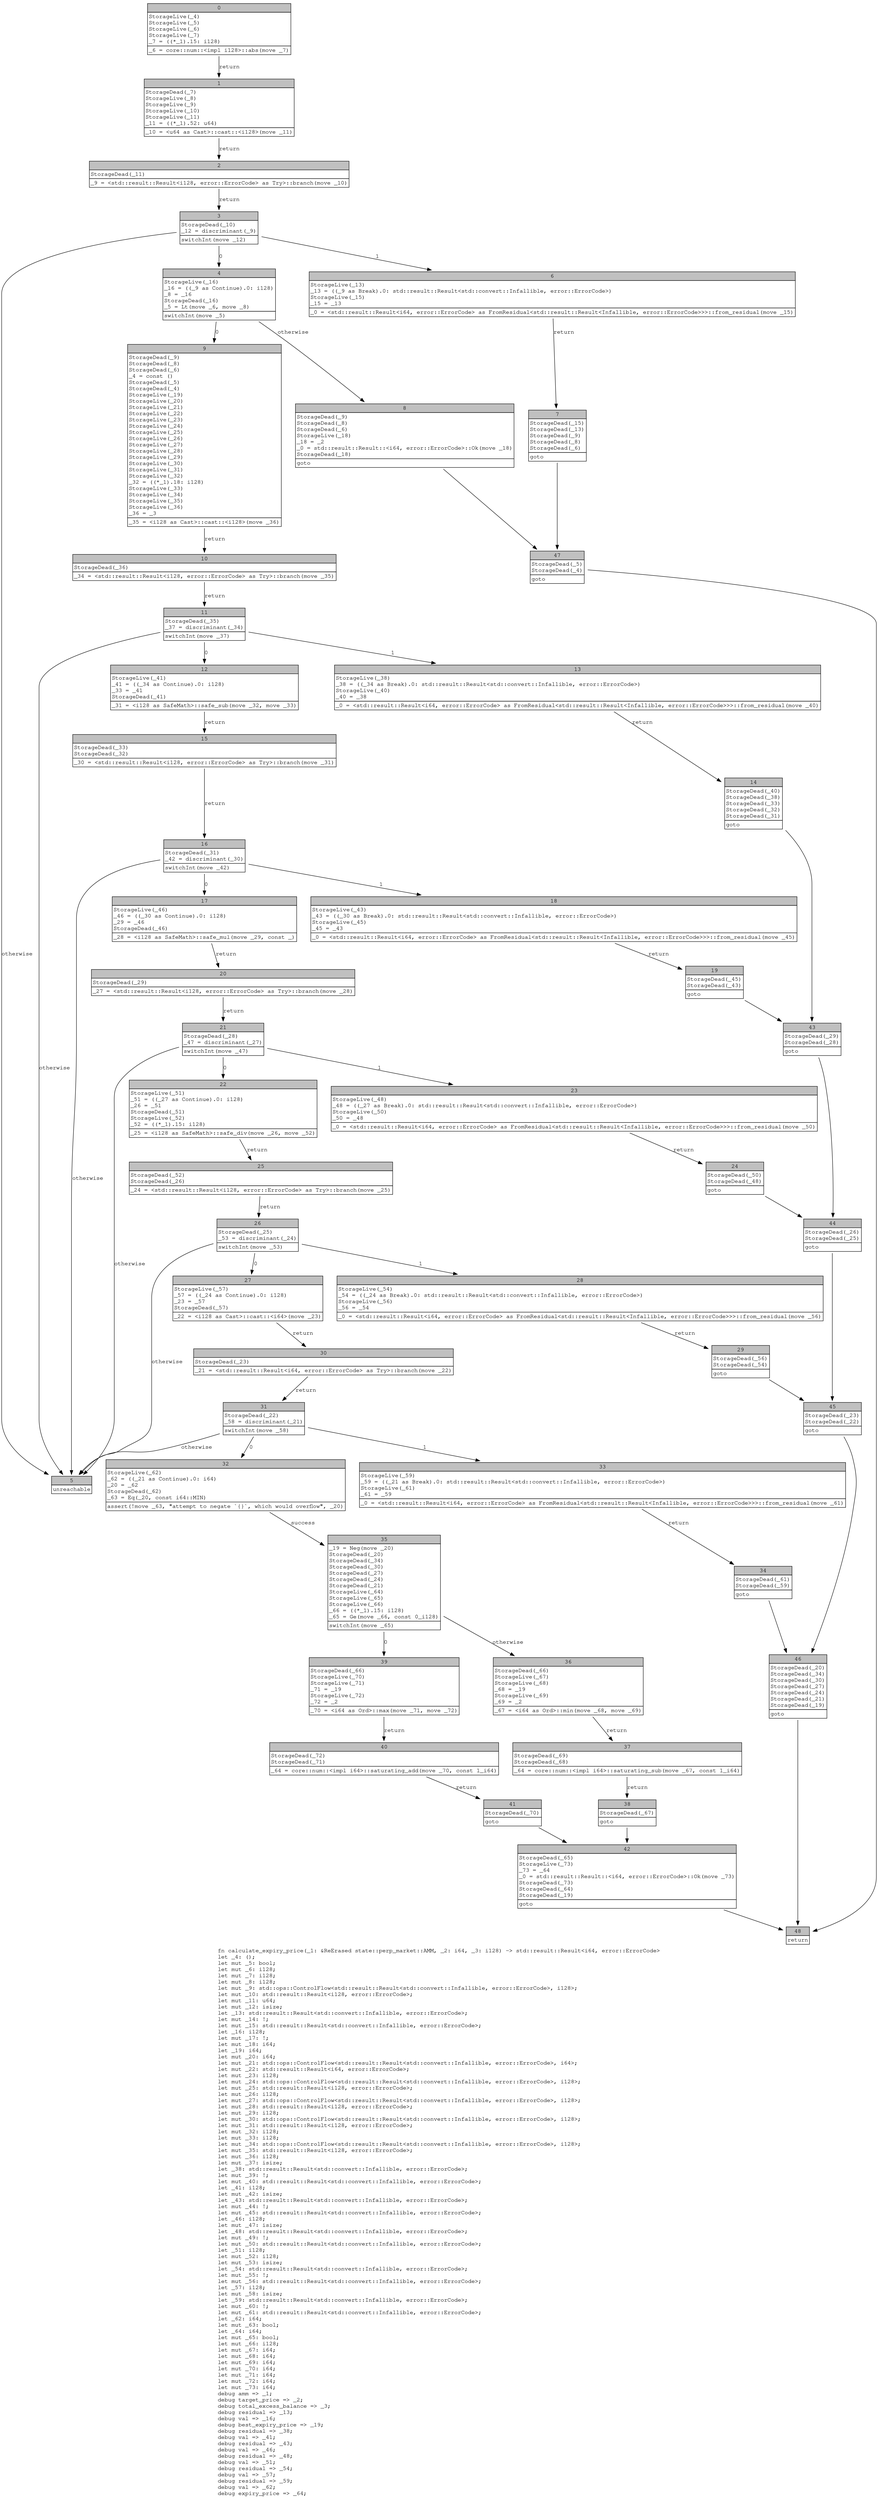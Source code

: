 digraph Mir_0_1817 {
    graph [fontname="Courier, monospace"];
    node [fontname="Courier, monospace"];
    edge [fontname="Courier, monospace"];
    label=<fn calculate_expiry_price(_1: &amp;ReErased state::perp_market::AMM, _2: i64, _3: i128) -&gt; std::result::Result&lt;i64, error::ErrorCode&gt;<br align="left"/>let _4: ();<br align="left"/>let mut _5: bool;<br align="left"/>let mut _6: i128;<br align="left"/>let mut _7: i128;<br align="left"/>let mut _8: i128;<br align="left"/>let mut _9: std::ops::ControlFlow&lt;std::result::Result&lt;std::convert::Infallible, error::ErrorCode&gt;, i128&gt;;<br align="left"/>let mut _10: std::result::Result&lt;i128, error::ErrorCode&gt;;<br align="left"/>let mut _11: u64;<br align="left"/>let mut _12: isize;<br align="left"/>let _13: std::result::Result&lt;std::convert::Infallible, error::ErrorCode&gt;;<br align="left"/>let mut _14: !;<br align="left"/>let mut _15: std::result::Result&lt;std::convert::Infallible, error::ErrorCode&gt;;<br align="left"/>let _16: i128;<br align="left"/>let mut _17: !;<br align="left"/>let mut _18: i64;<br align="left"/>let _19: i64;<br align="left"/>let mut _20: i64;<br align="left"/>let mut _21: std::ops::ControlFlow&lt;std::result::Result&lt;std::convert::Infallible, error::ErrorCode&gt;, i64&gt;;<br align="left"/>let mut _22: std::result::Result&lt;i64, error::ErrorCode&gt;;<br align="left"/>let mut _23: i128;<br align="left"/>let mut _24: std::ops::ControlFlow&lt;std::result::Result&lt;std::convert::Infallible, error::ErrorCode&gt;, i128&gt;;<br align="left"/>let mut _25: std::result::Result&lt;i128, error::ErrorCode&gt;;<br align="left"/>let mut _26: i128;<br align="left"/>let mut _27: std::ops::ControlFlow&lt;std::result::Result&lt;std::convert::Infallible, error::ErrorCode&gt;, i128&gt;;<br align="left"/>let mut _28: std::result::Result&lt;i128, error::ErrorCode&gt;;<br align="left"/>let mut _29: i128;<br align="left"/>let mut _30: std::ops::ControlFlow&lt;std::result::Result&lt;std::convert::Infallible, error::ErrorCode&gt;, i128&gt;;<br align="left"/>let mut _31: std::result::Result&lt;i128, error::ErrorCode&gt;;<br align="left"/>let mut _32: i128;<br align="left"/>let mut _33: i128;<br align="left"/>let mut _34: std::ops::ControlFlow&lt;std::result::Result&lt;std::convert::Infallible, error::ErrorCode&gt;, i128&gt;;<br align="left"/>let mut _35: std::result::Result&lt;i128, error::ErrorCode&gt;;<br align="left"/>let mut _36: i128;<br align="left"/>let mut _37: isize;<br align="left"/>let _38: std::result::Result&lt;std::convert::Infallible, error::ErrorCode&gt;;<br align="left"/>let mut _39: !;<br align="left"/>let mut _40: std::result::Result&lt;std::convert::Infallible, error::ErrorCode&gt;;<br align="left"/>let _41: i128;<br align="left"/>let mut _42: isize;<br align="left"/>let _43: std::result::Result&lt;std::convert::Infallible, error::ErrorCode&gt;;<br align="left"/>let mut _44: !;<br align="left"/>let mut _45: std::result::Result&lt;std::convert::Infallible, error::ErrorCode&gt;;<br align="left"/>let _46: i128;<br align="left"/>let mut _47: isize;<br align="left"/>let _48: std::result::Result&lt;std::convert::Infallible, error::ErrorCode&gt;;<br align="left"/>let mut _49: !;<br align="left"/>let mut _50: std::result::Result&lt;std::convert::Infallible, error::ErrorCode&gt;;<br align="left"/>let _51: i128;<br align="left"/>let mut _52: i128;<br align="left"/>let mut _53: isize;<br align="left"/>let _54: std::result::Result&lt;std::convert::Infallible, error::ErrorCode&gt;;<br align="left"/>let mut _55: !;<br align="left"/>let mut _56: std::result::Result&lt;std::convert::Infallible, error::ErrorCode&gt;;<br align="left"/>let _57: i128;<br align="left"/>let mut _58: isize;<br align="left"/>let _59: std::result::Result&lt;std::convert::Infallible, error::ErrorCode&gt;;<br align="left"/>let mut _60: !;<br align="left"/>let mut _61: std::result::Result&lt;std::convert::Infallible, error::ErrorCode&gt;;<br align="left"/>let _62: i64;<br align="left"/>let mut _63: bool;<br align="left"/>let _64: i64;<br align="left"/>let mut _65: bool;<br align="left"/>let mut _66: i128;<br align="left"/>let mut _67: i64;<br align="left"/>let mut _68: i64;<br align="left"/>let mut _69: i64;<br align="left"/>let mut _70: i64;<br align="left"/>let mut _71: i64;<br align="left"/>let mut _72: i64;<br align="left"/>let mut _73: i64;<br align="left"/>debug amm =&gt; _1;<br align="left"/>debug target_price =&gt; _2;<br align="left"/>debug total_excess_balance =&gt; _3;<br align="left"/>debug residual =&gt; _13;<br align="left"/>debug val =&gt; _16;<br align="left"/>debug best_expiry_price =&gt; _19;<br align="left"/>debug residual =&gt; _38;<br align="left"/>debug val =&gt; _41;<br align="left"/>debug residual =&gt; _43;<br align="left"/>debug val =&gt; _46;<br align="left"/>debug residual =&gt; _48;<br align="left"/>debug val =&gt; _51;<br align="left"/>debug residual =&gt; _54;<br align="left"/>debug val =&gt; _57;<br align="left"/>debug residual =&gt; _59;<br align="left"/>debug val =&gt; _62;<br align="left"/>debug expiry_price =&gt; _64;<br align="left"/>>;
    bb0__0_1817 [shape="none", label=<<table border="0" cellborder="1" cellspacing="0"><tr><td bgcolor="gray" align="center" colspan="1">0</td></tr><tr><td align="left" balign="left">StorageLive(_4)<br/>StorageLive(_5)<br/>StorageLive(_6)<br/>StorageLive(_7)<br/>_7 = ((*_1).15: i128)<br/></td></tr><tr><td align="left">_6 = core::num::&lt;impl i128&gt;::abs(move _7)</td></tr></table>>];
    bb1__0_1817 [shape="none", label=<<table border="0" cellborder="1" cellspacing="0"><tr><td bgcolor="gray" align="center" colspan="1">1</td></tr><tr><td align="left" balign="left">StorageDead(_7)<br/>StorageLive(_8)<br/>StorageLive(_9)<br/>StorageLive(_10)<br/>StorageLive(_11)<br/>_11 = ((*_1).52: u64)<br/></td></tr><tr><td align="left">_10 = &lt;u64 as Cast&gt;::cast::&lt;i128&gt;(move _11)</td></tr></table>>];
    bb2__0_1817 [shape="none", label=<<table border="0" cellborder="1" cellspacing="0"><tr><td bgcolor="gray" align="center" colspan="1">2</td></tr><tr><td align="left" balign="left">StorageDead(_11)<br/></td></tr><tr><td align="left">_9 = &lt;std::result::Result&lt;i128, error::ErrorCode&gt; as Try&gt;::branch(move _10)</td></tr></table>>];
    bb3__0_1817 [shape="none", label=<<table border="0" cellborder="1" cellspacing="0"><tr><td bgcolor="gray" align="center" colspan="1">3</td></tr><tr><td align="left" balign="left">StorageDead(_10)<br/>_12 = discriminant(_9)<br/></td></tr><tr><td align="left">switchInt(move _12)</td></tr></table>>];
    bb4__0_1817 [shape="none", label=<<table border="0" cellborder="1" cellspacing="0"><tr><td bgcolor="gray" align="center" colspan="1">4</td></tr><tr><td align="left" balign="left">StorageLive(_16)<br/>_16 = ((_9 as Continue).0: i128)<br/>_8 = _16<br/>StorageDead(_16)<br/>_5 = Lt(move _6, move _8)<br/></td></tr><tr><td align="left">switchInt(move _5)</td></tr></table>>];
    bb5__0_1817 [shape="none", label=<<table border="0" cellborder="1" cellspacing="0"><tr><td bgcolor="gray" align="center" colspan="1">5</td></tr><tr><td align="left">unreachable</td></tr></table>>];
    bb6__0_1817 [shape="none", label=<<table border="0" cellborder="1" cellspacing="0"><tr><td bgcolor="gray" align="center" colspan="1">6</td></tr><tr><td align="left" balign="left">StorageLive(_13)<br/>_13 = ((_9 as Break).0: std::result::Result&lt;std::convert::Infallible, error::ErrorCode&gt;)<br/>StorageLive(_15)<br/>_15 = _13<br/></td></tr><tr><td align="left">_0 = &lt;std::result::Result&lt;i64, error::ErrorCode&gt; as FromResidual&lt;std::result::Result&lt;Infallible, error::ErrorCode&gt;&gt;&gt;::from_residual(move _15)</td></tr></table>>];
    bb7__0_1817 [shape="none", label=<<table border="0" cellborder="1" cellspacing="0"><tr><td bgcolor="gray" align="center" colspan="1">7</td></tr><tr><td align="left" balign="left">StorageDead(_15)<br/>StorageDead(_13)<br/>StorageDead(_9)<br/>StorageDead(_8)<br/>StorageDead(_6)<br/></td></tr><tr><td align="left">goto</td></tr></table>>];
    bb8__0_1817 [shape="none", label=<<table border="0" cellborder="1" cellspacing="0"><tr><td bgcolor="gray" align="center" colspan="1">8</td></tr><tr><td align="left" balign="left">StorageDead(_9)<br/>StorageDead(_8)<br/>StorageDead(_6)<br/>StorageLive(_18)<br/>_18 = _2<br/>_0 = std::result::Result::&lt;i64, error::ErrorCode&gt;::Ok(move _18)<br/>StorageDead(_18)<br/></td></tr><tr><td align="left">goto</td></tr></table>>];
    bb9__0_1817 [shape="none", label=<<table border="0" cellborder="1" cellspacing="0"><tr><td bgcolor="gray" align="center" colspan="1">9</td></tr><tr><td align="left" balign="left">StorageDead(_9)<br/>StorageDead(_8)<br/>StorageDead(_6)<br/>_4 = const ()<br/>StorageDead(_5)<br/>StorageDead(_4)<br/>StorageLive(_19)<br/>StorageLive(_20)<br/>StorageLive(_21)<br/>StorageLive(_22)<br/>StorageLive(_23)<br/>StorageLive(_24)<br/>StorageLive(_25)<br/>StorageLive(_26)<br/>StorageLive(_27)<br/>StorageLive(_28)<br/>StorageLive(_29)<br/>StorageLive(_30)<br/>StorageLive(_31)<br/>StorageLive(_32)<br/>_32 = ((*_1).18: i128)<br/>StorageLive(_33)<br/>StorageLive(_34)<br/>StorageLive(_35)<br/>StorageLive(_36)<br/>_36 = _3<br/></td></tr><tr><td align="left">_35 = &lt;i128 as Cast&gt;::cast::&lt;i128&gt;(move _36)</td></tr></table>>];
    bb10__0_1817 [shape="none", label=<<table border="0" cellborder="1" cellspacing="0"><tr><td bgcolor="gray" align="center" colspan="1">10</td></tr><tr><td align="left" balign="left">StorageDead(_36)<br/></td></tr><tr><td align="left">_34 = &lt;std::result::Result&lt;i128, error::ErrorCode&gt; as Try&gt;::branch(move _35)</td></tr></table>>];
    bb11__0_1817 [shape="none", label=<<table border="0" cellborder="1" cellspacing="0"><tr><td bgcolor="gray" align="center" colspan="1">11</td></tr><tr><td align="left" balign="left">StorageDead(_35)<br/>_37 = discriminant(_34)<br/></td></tr><tr><td align="left">switchInt(move _37)</td></tr></table>>];
    bb12__0_1817 [shape="none", label=<<table border="0" cellborder="1" cellspacing="0"><tr><td bgcolor="gray" align="center" colspan="1">12</td></tr><tr><td align="left" balign="left">StorageLive(_41)<br/>_41 = ((_34 as Continue).0: i128)<br/>_33 = _41<br/>StorageDead(_41)<br/></td></tr><tr><td align="left">_31 = &lt;i128 as SafeMath&gt;::safe_sub(move _32, move _33)</td></tr></table>>];
    bb13__0_1817 [shape="none", label=<<table border="0" cellborder="1" cellspacing="0"><tr><td bgcolor="gray" align="center" colspan="1">13</td></tr><tr><td align="left" balign="left">StorageLive(_38)<br/>_38 = ((_34 as Break).0: std::result::Result&lt;std::convert::Infallible, error::ErrorCode&gt;)<br/>StorageLive(_40)<br/>_40 = _38<br/></td></tr><tr><td align="left">_0 = &lt;std::result::Result&lt;i64, error::ErrorCode&gt; as FromResidual&lt;std::result::Result&lt;Infallible, error::ErrorCode&gt;&gt;&gt;::from_residual(move _40)</td></tr></table>>];
    bb14__0_1817 [shape="none", label=<<table border="0" cellborder="1" cellspacing="0"><tr><td bgcolor="gray" align="center" colspan="1">14</td></tr><tr><td align="left" balign="left">StorageDead(_40)<br/>StorageDead(_38)<br/>StorageDead(_33)<br/>StorageDead(_32)<br/>StorageDead(_31)<br/></td></tr><tr><td align="left">goto</td></tr></table>>];
    bb15__0_1817 [shape="none", label=<<table border="0" cellborder="1" cellspacing="0"><tr><td bgcolor="gray" align="center" colspan="1">15</td></tr><tr><td align="left" balign="left">StorageDead(_33)<br/>StorageDead(_32)<br/></td></tr><tr><td align="left">_30 = &lt;std::result::Result&lt;i128, error::ErrorCode&gt; as Try&gt;::branch(move _31)</td></tr></table>>];
    bb16__0_1817 [shape="none", label=<<table border="0" cellborder="1" cellspacing="0"><tr><td bgcolor="gray" align="center" colspan="1">16</td></tr><tr><td align="left" balign="left">StorageDead(_31)<br/>_42 = discriminant(_30)<br/></td></tr><tr><td align="left">switchInt(move _42)</td></tr></table>>];
    bb17__0_1817 [shape="none", label=<<table border="0" cellborder="1" cellspacing="0"><tr><td bgcolor="gray" align="center" colspan="1">17</td></tr><tr><td align="left" balign="left">StorageLive(_46)<br/>_46 = ((_30 as Continue).0: i128)<br/>_29 = _46<br/>StorageDead(_46)<br/></td></tr><tr><td align="left">_28 = &lt;i128 as SafeMath&gt;::safe_mul(move _29, const _)</td></tr></table>>];
    bb18__0_1817 [shape="none", label=<<table border="0" cellborder="1" cellspacing="0"><tr><td bgcolor="gray" align="center" colspan="1">18</td></tr><tr><td align="left" balign="left">StorageLive(_43)<br/>_43 = ((_30 as Break).0: std::result::Result&lt;std::convert::Infallible, error::ErrorCode&gt;)<br/>StorageLive(_45)<br/>_45 = _43<br/></td></tr><tr><td align="left">_0 = &lt;std::result::Result&lt;i64, error::ErrorCode&gt; as FromResidual&lt;std::result::Result&lt;Infallible, error::ErrorCode&gt;&gt;&gt;::from_residual(move _45)</td></tr></table>>];
    bb19__0_1817 [shape="none", label=<<table border="0" cellborder="1" cellspacing="0"><tr><td bgcolor="gray" align="center" colspan="1">19</td></tr><tr><td align="left" balign="left">StorageDead(_45)<br/>StorageDead(_43)<br/></td></tr><tr><td align="left">goto</td></tr></table>>];
    bb20__0_1817 [shape="none", label=<<table border="0" cellborder="1" cellspacing="0"><tr><td bgcolor="gray" align="center" colspan="1">20</td></tr><tr><td align="left" balign="left">StorageDead(_29)<br/></td></tr><tr><td align="left">_27 = &lt;std::result::Result&lt;i128, error::ErrorCode&gt; as Try&gt;::branch(move _28)</td></tr></table>>];
    bb21__0_1817 [shape="none", label=<<table border="0" cellborder="1" cellspacing="0"><tr><td bgcolor="gray" align="center" colspan="1">21</td></tr><tr><td align="left" balign="left">StorageDead(_28)<br/>_47 = discriminant(_27)<br/></td></tr><tr><td align="left">switchInt(move _47)</td></tr></table>>];
    bb22__0_1817 [shape="none", label=<<table border="0" cellborder="1" cellspacing="0"><tr><td bgcolor="gray" align="center" colspan="1">22</td></tr><tr><td align="left" balign="left">StorageLive(_51)<br/>_51 = ((_27 as Continue).0: i128)<br/>_26 = _51<br/>StorageDead(_51)<br/>StorageLive(_52)<br/>_52 = ((*_1).15: i128)<br/></td></tr><tr><td align="left">_25 = &lt;i128 as SafeMath&gt;::safe_div(move _26, move _52)</td></tr></table>>];
    bb23__0_1817 [shape="none", label=<<table border="0" cellborder="1" cellspacing="0"><tr><td bgcolor="gray" align="center" colspan="1">23</td></tr><tr><td align="left" balign="left">StorageLive(_48)<br/>_48 = ((_27 as Break).0: std::result::Result&lt;std::convert::Infallible, error::ErrorCode&gt;)<br/>StorageLive(_50)<br/>_50 = _48<br/></td></tr><tr><td align="left">_0 = &lt;std::result::Result&lt;i64, error::ErrorCode&gt; as FromResidual&lt;std::result::Result&lt;Infallible, error::ErrorCode&gt;&gt;&gt;::from_residual(move _50)</td></tr></table>>];
    bb24__0_1817 [shape="none", label=<<table border="0" cellborder="1" cellspacing="0"><tr><td bgcolor="gray" align="center" colspan="1">24</td></tr><tr><td align="left" balign="left">StorageDead(_50)<br/>StorageDead(_48)<br/></td></tr><tr><td align="left">goto</td></tr></table>>];
    bb25__0_1817 [shape="none", label=<<table border="0" cellborder="1" cellspacing="0"><tr><td bgcolor="gray" align="center" colspan="1">25</td></tr><tr><td align="left" balign="left">StorageDead(_52)<br/>StorageDead(_26)<br/></td></tr><tr><td align="left">_24 = &lt;std::result::Result&lt;i128, error::ErrorCode&gt; as Try&gt;::branch(move _25)</td></tr></table>>];
    bb26__0_1817 [shape="none", label=<<table border="0" cellborder="1" cellspacing="0"><tr><td bgcolor="gray" align="center" colspan="1">26</td></tr><tr><td align="left" balign="left">StorageDead(_25)<br/>_53 = discriminant(_24)<br/></td></tr><tr><td align="left">switchInt(move _53)</td></tr></table>>];
    bb27__0_1817 [shape="none", label=<<table border="0" cellborder="1" cellspacing="0"><tr><td bgcolor="gray" align="center" colspan="1">27</td></tr><tr><td align="left" balign="left">StorageLive(_57)<br/>_57 = ((_24 as Continue).0: i128)<br/>_23 = _57<br/>StorageDead(_57)<br/></td></tr><tr><td align="left">_22 = &lt;i128 as Cast&gt;::cast::&lt;i64&gt;(move _23)</td></tr></table>>];
    bb28__0_1817 [shape="none", label=<<table border="0" cellborder="1" cellspacing="0"><tr><td bgcolor="gray" align="center" colspan="1">28</td></tr><tr><td align="left" balign="left">StorageLive(_54)<br/>_54 = ((_24 as Break).0: std::result::Result&lt;std::convert::Infallible, error::ErrorCode&gt;)<br/>StorageLive(_56)<br/>_56 = _54<br/></td></tr><tr><td align="left">_0 = &lt;std::result::Result&lt;i64, error::ErrorCode&gt; as FromResidual&lt;std::result::Result&lt;Infallible, error::ErrorCode&gt;&gt;&gt;::from_residual(move _56)</td></tr></table>>];
    bb29__0_1817 [shape="none", label=<<table border="0" cellborder="1" cellspacing="0"><tr><td bgcolor="gray" align="center" colspan="1">29</td></tr><tr><td align="left" balign="left">StorageDead(_56)<br/>StorageDead(_54)<br/></td></tr><tr><td align="left">goto</td></tr></table>>];
    bb30__0_1817 [shape="none", label=<<table border="0" cellborder="1" cellspacing="0"><tr><td bgcolor="gray" align="center" colspan="1">30</td></tr><tr><td align="left" balign="left">StorageDead(_23)<br/></td></tr><tr><td align="left">_21 = &lt;std::result::Result&lt;i64, error::ErrorCode&gt; as Try&gt;::branch(move _22)</td></tr></table>>];
    bb31__0_1817 [shape="none", label=<<table border="0" cellborder="1" cellspacing="0"><tr><td bgcolor="gray" align="center" colspan="1">31</td></tr><tr><td align="left" balign="left">StorageDead(_22)<br/>_58 = discriminant(_21)<br/></td></tr><tr><td align="left">switchInt(move _58)</td></tr></table>>];
    bb32__0_1817 [shape="none", label=<<table border="0" cellborder="1" cellspacing="0"><tr><td bgcolor="gray" align="center" colspan="1">32</td></tr><tr><td align="left" balign="left">StorageLive(_62)<br/>_62 = ((_21 as Continue).0: i64)<br/>_20 = _62<br/>StorageDead(_62)<br/>_63 = Eq(_20, const i64::MIN)<br/></td></tr><tr><td align="left">assert(!move _63, &quot;attempt to negate `{}`, which would overflow&quot;, _20)</td></tr></table>>];
    bb33__0_1817 [shape="none", label=<<table border="0" cellborder="1" cellspacing="0"><tr><td bgcolor="gray" align="center" colspan="1">33</td></tr><tr><td align="left" balign="left">StorageLive(_59)<br/>_59 = ((_21 as Break).0: std::result::Result&lt;std::convert::Infallible, error::ErrorCode&gt;)<br/>StorageLive(_61)<br/>_61 = _59<br/></td></tr><tr><td align="left">_0 = &lt;std::result::Result&lt;i64, error::ErrorCode&gt; as FromResidual&lt;std::result::Result&lt;Infallible, error::ErrorCode&gt;&gt;&gt;::from_residual(move _61)</td></tr></table>>];
    bb34__0_1817 [shape="none", label=<<table border="0" cellborder="1" cellspacing="0"><tr><td bgcolor="gray" align="center" colspan="1">34</td></tr><tr><td align="left" balign="left">StorageDead(_61)<br/>StorageDead(_59)<br/></td></tr><tr><td align="left">goto</td></tr></table>>];
    bb35__0_1817 [shape="none", label=<<table border="0" cellborder="1" cellspacing="0"><tr><td bgcolor="gray" align="center" colspan="1">35</td></tr><tr><td align="left" balign="left">_19 = Neg(move _20)<br/>StorageDead(_20)<br/>StorageDead(_34)<br/>StorageDead(_30)<br/>StorageDead(_27)<br/>StorageDead(_24)<br/>StorageDead(_21)<br/>StorageLive(_64)<br/>StorageLive(_65)<br/>StorageLive(_66)<br/>_66 = ((*_1).15: i128)<br/>_65 = Ge(move _66, const 0_i128)<br/></td></tr><tr><td align="left">switchInt(move _65)</td></tr></table>>];
    bb36__0_1817 [shape="none", label=<<table border="0" cellborder="1" cellspacing="0"><tr><td bgcolor="gray" align="center" colspan="1">36</td></tr><tr><td align="left" balign="left">StorageDead(_66)<br/>StorageLive(_67)<br/>StorageLive(_68)<br/>_68 = _19<br/>StorageLive(_69)<br/>_69 = _2<br/></td></tr><tr><td align="left">_67 = &lt;i64 as Ord&gt;::min(move _68, move _69)</td></tr></table>>];
    bb37__0_1817 [shape="none", label=<<table border="0" cellborder="1" cellspacing="0"><tr><td bgcolor="gray" align="center" colspan="1">37</td></tr><tr><td align="left" balign="left">StorageDead(_69)<br/>StorageDead(_68)<br/></td></tr><tr><td align="left">_64 = core::num::&lt;impl i64&gt;::saturating_sub(move _67, const 1_i64)</td></tr></table>>];
    bb38__0_1817 [shape="none", label=<<table border="0" cellborder="1" cellspacing="0"><tr><td bgcolor="gray" align="center" colspan="1">38</td></tr><tr><td align="left" balign="left">StorageDead(_67)<br/></td></tr><tr><td align="left">goto</td></tr></table>>];
    bb39__0_1817 [shape="none", label=<<table border="0" cellborder="1" cellspacing="0"><tr><td bgcolor="gray" align="center" colspan="1">39</td></tr><tr><td align="left" balign="left">StorageDead(_66)<br/>StorageLive(_70)<br/>StorageLive(_71)<br/>_71 = _19<br/>StorageLive(_72)<br/>_72 = _2<br/></td></tr><tr><td align="left">_70 = &lt;i64 as Ord&gt;::max(move _71, move _72)</td></tr></table>>];
    bb40__0_1817 [shape="none", label=<<table border="0" cellborder="1" cellspacing="0"><tr><td bgcolor="gray" align="center" colspan="1">40</td></tr><tr><td align="left" balign="left">StorageDead(_72)<br/>StorageDead(_71)<br/></td></tr><tr><td align="left">_64 = core::num::&lt;impl i64&gt;::saturating_add(move _70, const 1_i64)</td></tr></table>>];
    bb41__0_1817 [shape="none", label=<<table border="0" cellborder="1" cellspacing="0"><tr><td bgcolor="gray" align="center" colspan="1">41</td></tr><tr><td align="left" balign="left">StorageDead(_70)<br/></td></tr><tr><td align="left">goto</td></tr></table>>];
    bb42__0_1817 [shape="none", label=<<table border="0" cellborder="1" cellspacing="0"><tr><td bgcolor="gray" align="center" colspan="1">42</td></tr><tr><td align="left" balign="left">StorageDead(_65)<br/>StorageLive(_73)<br/>_73 = _64<br/>_0 = std::result::Result::&lt;i64, error::ErrorCode&gt;::Ok(move _73)<br/>StorageDead(_73)<br/>StorageDead(_64)<br/>StorageDead(_19)<br/></td></tr><tr><td align="left">goto</td></tr></table>>];
    bb43__0_1817 [shape="none", label=<<table border="0" cellborder="1" cellspacing="0"><tr><td bgcolor="gray" align="center" colspan="1">43</td></tr><tr><td align="left" balign="left">StorageDead(_29)<br/>StorageDead(_28)<br/></td></tr><tr><td align="left">goto</td></tr></table>>];
    bb44__0_1817 [shape="none", label=<<table border="0" cellborder="1" cellspacing="0"><tr><td bgcolor="gray" align="center" colspan="1">44</td></tr><tr><td align="left" balign="left">StorageDead(_26)<br/>StorageDead(_25)<br/></td></tr><tr><td align="left">goto</td></tr></table>>];
    bb45__0_1817 [shape="none", label=<<table border="0" cellborder="1" cellspacing="0"><tr><td bgcolor="gray" align="center" colspan="1">45</td></tr><tr><td align="left" balign="left">StorageDead(_23)<br/>StorageDead(_22)<br/></td></tr><tr><td align="left">goto</td></tr></table>>];
    bb46__0_1817 [shape="none", label=<<table border="0" cellborder="1" cellspacing="0"><tr><td bgcolor="gray" align="center" colspan="1">46</td></tr><tr><td align="left" balign="left">StorageDead(_20)<br/>StorageDead(_34)<br/>StorageDead(_30)<br/>StorageDead(_27)<br/>StorageDead(_24)<br/>StorageDead(_21)<br/>StorageDead(_19)<br/></td></tr><tr><td align="left">goto</td></tr></table>>];
    bb47__0_1817 [shape="none", label=<<table border="0" cellborder="1" cellspacing="0"><tr><td bgcolor="gray" align="center" colspan="1">47</td></tr><tr><td align="left" balign="left">StorageDead(_5)<br/>StorageDead(_4)<br/></td></tr><tr><td align="left">goto</td></tr></table>>];
    bb48__0_1817 [shape="none", label=<<table border="0" cellborder="1" cellspacing="0"><tr><td bgcolor="gray" align="center" colspan="1">48</td></tr><tr><td align="left">return</td></tr></table>>];
    bb0__0_1817 -> bb1__0_1817 [label="return"];
    bb1__0_1817 -> bb2__0_1817 [label="return"];
    bb2__0_1817 -> bb3__0_1817 [label="return"];
    bb3__0_1817 -> bb4__0_1817 [label="0"];
    bb3__0_1817 -> bb6__0_1817 [label="1"];
    bb3__0_1817 -> bb5__0_1817 [label="otherwise"];
    bb4__0_1817 -> bb9__0_1817 [label="0"];
    bb4__0_1817 -> bb8__0_1817 [label="otherwise"];
    bb6__0_1817 -> bb7__0_1817 [label="return"];
    bb7__0_1817 -> bb47__0_1817 [label=""];
    bb8__0_1817 -> bb47__0_1817 [label=""];
    bb9__0_1817 -> bb10__0_1817 [label="return"];
    bb10__0_1817 -> bb11__0_1817 [label="return"];
    bb11__0_1817 -> bb12__0_1817 [label="0"];
    bb11__0_1817 -> bb13__0_1817 [label="1"];
    bb11__0_1817 -> bb5__0_1817 [label="otherwise"];
    bb12__0_1817 -> bb15__0_1817 [label="return"];
    bb13__0_1817 -> bb14__0_1817 [label="return"];
    bb14__0_1817 -> bb43__0_1817 [label=""];
    bb15__0_1817 -> bb16__0_1817 [label="return"];
    bb16__0_1817 -> bb17__0_1817 [label="0"];
    bb16__0_1817 -> bb18__0_1817 [label="1"];
    bb16__0_1817 -> bb5__0_1817 [label="otherwise"];
    bb17__0_1817 -> bb20__0_1817 [label="return"];
    bb18__0_1817 -> bb19__0_1817 [label="return"];
    bb19__0_1817 -> bb43__0_1817 [label=""];
    bb20__0_1817 -> bb21__0_1817 [label="return"];
    bb21__0_1817 -> bb22__0_1817 [label="0"];
    bb21__0_1817 -> bb23__0_1817 [label="1"];
    bb21__0_1817 -> bb5__0_1817 [label="otherwise"];
    bb22__0_1817 -> bb25__0_1817 [label="return"];
    bb23__0_1817 -> bb24__0_1817 [label="return"];
    bb24__0_1817 -> bb44__0_1817 [label=""];
    bb25__0_1817 -> bb26__0_1817 [label="return"];
    bb26__0_1817 -> bb27__0_1817 [label="0"];
    bb26__0_1817 -> bb28__0_1817 [label="1"];
    bb26__0_1817 -> bb5__0_1817 [label="otherwise"];
    bb27__0_1817 -> bb30__0_1817 [label="return"];
    bb28__0_1817 -> bb29__0_1817 [label="return"];
    bb29__0_1817 -> bb45__0_1817 [label=""];
    bb30__0_1817 -> bb31__0_1817 [label="return"];
    bb31__0_1817 -> bb32__0_1817 [label="0"];
    bb31__0_1817 -> bb33__0_1817 [label="1"];
    bb31__0_1817 -> bb5__0_1817 [label="otherwise"];
    bb32__0_1817 -> bb35__0_1817 [label="success"];
    bb33__0_1817 -> bb34__0_1817 [label="return"];
    bb34__0_1817 -> bb46__0_1817 [label=""];
    bb35__0_1817 -> bb39__0_1817 [label="0"];
    bb35__0_1817 -> bb36__0_1817 [label="otherwise"];
    bb36__0_1817 -> bb37__0_1817 [label="return"];
    bb37__0_1817 -> bb38__0_1817 [label="return"];
    bb38__0_1817 -> bb42__0_1817 [label=""];
    bb39__0_1817 -> bb40__0_1817 [label="return"];
    bb40__0_1817 -> bb41__0_1817 [label="return"];
    bb41__0_1817 -> bb42__0_1817 [label=""];
    bb42__0_1817 -> bb48__0_1817 [label=""];
    bb43__0_1817 -> bb44__0_1817 [label=""];
    bb44__0_1817 -> bb45__0_1817 [label=""];
    bb45__0_1817 -> bb46__0_1817 [label=""];
    bb46__0_1817 -> bb48__0_1817 [label=""];
    bb47__0_1817 -> bb48__0_1817 [label=""];
}

